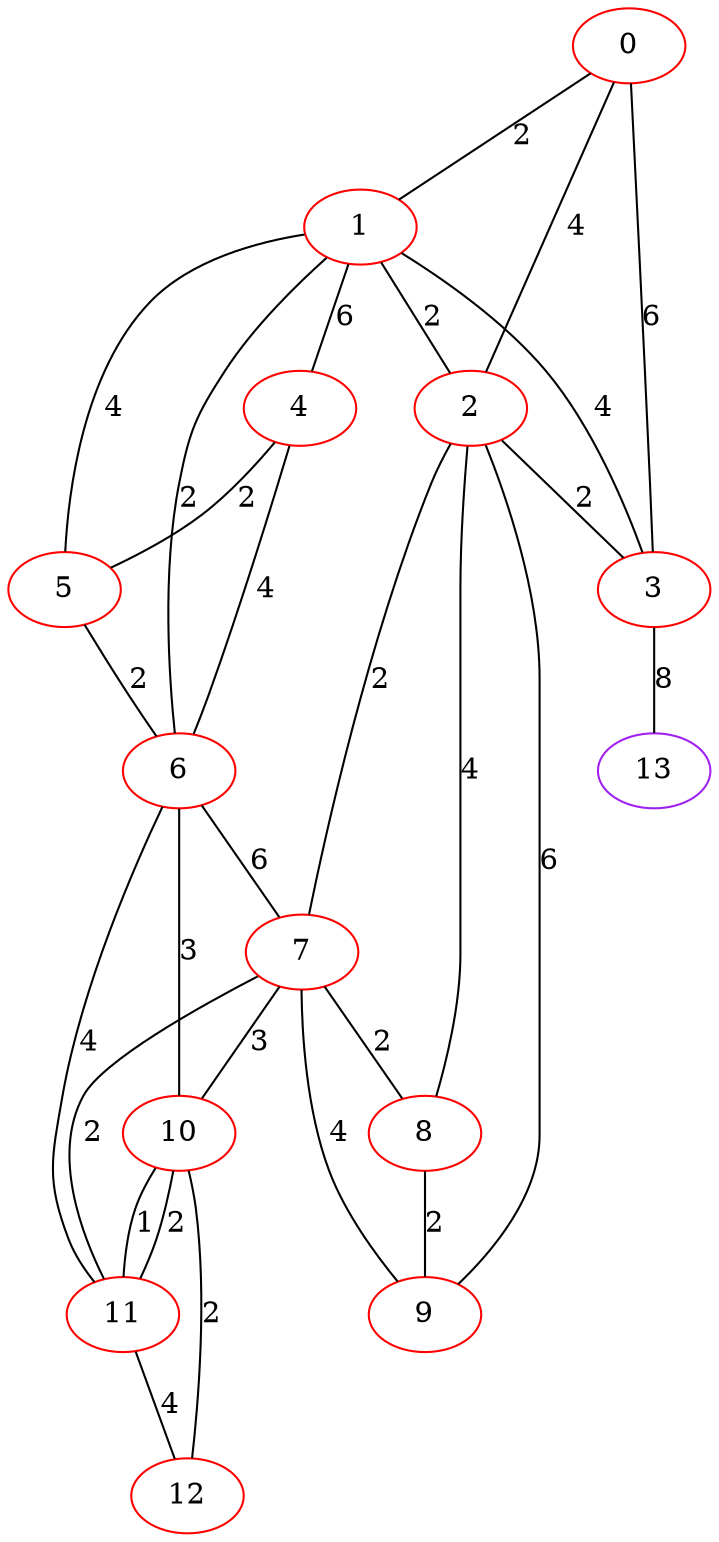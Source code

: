 graph "" {
0 [color=red, weight=1];
1 [color=red, weight=1];
2 [color=red, weight=1];
3 [color=red, weight=1];
4 [color=red, weight=1];
5 [color=red, weight=1];
6 [color=red, weight=1];
7 [color=red, weight=1];
8 [color=red, weight=1];
9 [color=red, weight=1];
10 [color=red, weight=1];
11 [color=red, weight=1];
12 [color=red, weight=1];
13 [color=purple, weight=4];
0 -- 1  [key=0, label=2];
0 -- 2  [key=0, label=4];
0 -- 3  [key=0, label=6];
1 -- 2  [key=0, label=2];
1 -- 3  [key=0, label=4];
1 -- 4  [key=0, label=6];
1 -- 5  [key=0, label=4];
1 -- 6  [key=0, label=2];
2 -- 3  [key=0, label=2];
2 -- 7  [key=0, label=2];
2 -- 8  [key=0, label=4];
2 -- 9  [key=0, label=6];
3 -- 13  [key=0, label=8];
4 -- 5  [key=0, label=2];
4 -- 6  [key=0, label=4];
5 -- 6  [key=0, label=2];
6 -- 7  [key=0, label=6];
6 -- 10  [key=0, label=3];
6 -- 11  [key=0, label=4];
7 -- 8  [key=0, label=2];
7 -- 9  [key=0, label=4];
7 -- 10  [key=0, label=3];
7 -- 11  [key=0, label=2];
8 -- 9  [key=0, label=2];
10 -- 11  [key=0, label=1];
10 -- 11  [key=1, label=2];
10 -- 12  [key=0, label=2];
11 -- 12  [key=0, label=4];
}
